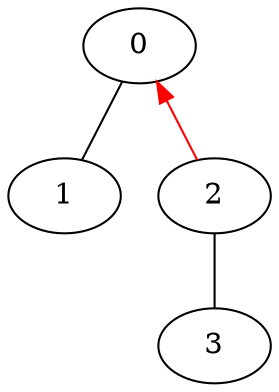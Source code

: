 // network test graph
digraph
{
	0 []
	1 []
	2 []
	3 []
	0 -> 1 [dir=none]
	0 -> 2 [dir=back,color=red]
	2 -> 3 [dir=none]
}
